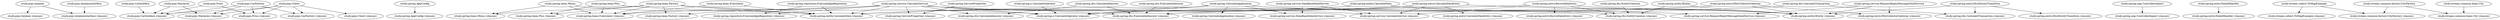 digraph "classes" {
    // Path: /Users/Kappappa/JavaTestTool/calculate/target/classes
   "study.pojo.Airplain"                              -> "study.pojo.Airplain (classes)";
   "study.pojo.Airplain"                              -> "study.pojo.Airplaininterface (classes)";
   "study.pojo.Airplaininterface"                     -> "study.pojo.Airplaininterface (classes)";
   "study.pojo.CarFactory"                            -> "study.pojo.CarFactory (classes)";
   "study.pojo.CarFactory"                            -> "study.pojo.CarInteface (classes)";
   "study.pojo.CarFactory"                            -> "study.pojo.Maclaren (classes)";
   "study.pojo.CarFactory"                            -> "study.pojo.Prius (classes)";
   "study.pojo.CarInteface"                           -> "study.pojo.CarInteface (classes)";
   "study.pojo.Client"                                -> "study.pojo.CarFactory (classes)";
   "study.pojo.Client"                                -> "study.pojo.CarInteface (classes)";
   "study.pojo.Client"                                -> "study.pojo.Client (classes)";
   "study.pojo.Client"                                -> "study.pojo.Maclaren (classes)";
   "study.pojo.Client"                                -> "study.pojo.Prius (classes)";
   "study.pojo.Maclaren"                              -> "study.pojo.CarInteface (classes)";
   "study.pojo.Maclaren"                              -> "study.pojo.Maclaren (classes)";
   "study.pojo.Prius"                                 -> "study.pojo.CarInteface (classes)";
   "study.pojo.Prius"                                 -> "study.pojo.Prius (classes)";
   "study.spring.AppConfig"                           -> "study.spring.AppConfig (classes)";
   "study.spring.CalculateApplication"                -> "study.spring.CalculateApplication (classes)";
   "study.spring.CalculateApplication"                -> "study.spring.e.CalculateOperator (classes)";
   "study.spring.CalculateApplication"                -> "study.spring.entity.CalculateData (classes)";
   "study.spring.CalculateApplication"                -> "study.spring.entity.IEntity (classes)";
   "study.spring.CalculateApplication"                -> "study.spring.service.DataBaseDataService (classes)";
   "study.spring.CalculateApplication"                -> "study.spring.service.RequestReplyMessageSendService (classes)";
   "study.spring.ServiceProperties"                   -> "study.spring.ServiceProperties (classes)";
   "study.spring.aop.ControllerAspect"                -> "study.spring.aop.ControllerAspect (classes)";
   "study.spring.bean.Factory"                        -> "study.spring.bean.Factory (classes)";
   "study.spring.bean.Factory"                        -> "study.spring.bean.ICalculator (classes)";
   "study.spring.bean.Factory"                        -> "study.spring.bean.Minus (classes)";
   "study.spring.bean.Factory"                        -> "study.spring.bean.Plus (classes)";
   "study.spring.bean.Factory"                        -> "study.spring.e.CalculateOperator (classes)";
   "study.spring.bean.Factory"                        -> "study.spring.entity.CalculateData (classes)";
   "study.spring.bean.ICalculator"                    -> "study.spring.bean.ICalculator (classes)";
   "study.spring.bean.ICalculator"                    -> "study.spring.entity.CalculateData (classes)";
   "study.spring.bean.Minus"                          -> "study.spring.bean.ICalculator (classes)";
   "study.spring.bean.Minus"                          -> "study.spring.bean.Minus (classes)";
   "study.spring.bean.Minus"                          -> "study.spring.entity.CalculateData (classes)";
   "study.spring.bean.Plus"                           -> "study.spring.bean.ICalculator (classes)";
   "study.spring.bean.Plus"                           -> "study.spring.bean.Plus (classes)";
   "study.spring.bean.Plus"                           -> "study.spring.entity.CalculateData (classes)";
   "study.spring.dto.CalculateTransaction"            -> "study.spring.dto.CalculateTransaction (classes)";
   "study.spring.dto.CalculateTransaction"            -> "study.spring.e.CalculateOperator (classes)";
   "study.spring.dto.CalculatedAnswer"                -> "study.spring.dto.CalculatedAnswer (classes)";
   "study.spring.dto.CalculatedAnswer"                -> "study.spring.dto.ICalculatedAnswer (classes)";
   "study.spring.dto.EntityCommon"                    -> "study.spring.dto.EntityCommon (classes)";
   "study.spring.dto.ICalculatedAnswer"               -> "study.spring.dto.ICalculatedAnswer (classes)";
   "study.spring.e.CalculateOperator"                 -> "study.spring.e.CalculateOperator (classes)";
   "study.spring.entity.CalculateData"                -> "study.spring.dto.EntityCommon (classes)";
   "study.spring.entity.CalculateData"                -> "study.spring.e.CalculateOperator (classes)";
   "study.spring.entity.CalculateData"                -> "study.spring.entity.CalculateData (classes)";
   "study.spring.entity.CalculateData"                -> "study.spring.entity.IEntity (classes)";
   "study.spring.entity.IEntity"                      -> "study.spring.dto.EntityCommon (classes)";
   "study.spring.entity.IEntity"                      -> "study.spring.entity.IEntity (classes)";
   "study.spring.entry.CalculateDataEntry"            -> "study.spring.dto.ICalculatedAnswer (classes)";
   "study.spring.entry.CalculateDataEntry"            -> "study.spring.entity.CalculateData (classes)";
   "study.spring.entry.CalculateDataEntry"            -> "study.spring.entity.IEntity (classes)";
   "study.spring.entry.CalculateDataEntry"            -> "study.spring.entry.CalculateDataEntry (classes)";
   "study.spring.entry.CalculateDataEntry"            -> "study.spring.service.CalculateService (classes)";
   "study.spring.entry.Dto2EntityTransform"           -> "study.spring.dto.CalculateTransaction (classes)";
   "study.spring.entry.Dto2EntityTransform"           -> "study.spring.entity.IEntity (classes)";
   "study.spring.entry.Dto2EntityTransform"           -> "study.spring.entry.Dto2EntityTransform (classes)";
   "study.spring.entry.FailedHandler"                 -> "study.spring.entry.FailedHandler (classes)";
   "study.spring.entry.IDtoCollectorGateway"          -> "study.spring.dto.ICalculatedAnswer (classes)";
   "study.spring.entry.IDtoCollectorGateway"          -> "study.spring.entity.IEntity (classes)";
   "study.spring.entry.IDtoCollectorGateway"          -> "study.spring.entry.IDtoCollectorGateway (classes)";
   "study.spring.entry.ReciveDataEntry"               -> "study.spring.dto.EntityCommon (classes)";
   "study.spring.entry.ReciveDataEntry"               -> "study.spring.entity.CalculateData (classes)";
   "study.spring.entry.ReciveDataEntry"               -> "study.spring.entity.IEntity (classes)";
   "study.spring.entry.ReciveDataEntry"               -> "study.spring.entry.ReciveDataEntry (classes)";
   "study.spring.entry.ReciveDataEntry"               -> "study.spring.service.CalculateService (classes)";
   "study.spring.repository.ICalculateJpaRepository"  -> "study.spring.entity.CalculateData (classes)";
   "study.spring.repository.ICalculateJpaRepository"  -> "study.spring.repository.ICalculateJpaRepository (classes)";
   "study.spring.service.CalculateService"            -> "study.spring.ServiceProperties (classes)";
   "study.spring.service.CalculateService"            -> "study.spring.bean.Factory (classes)";
   "study.spring.service.CalculateService"            -> "study.spring.bean.ICalculator (classes)";
   "study.spring.service.CalculateService"            -> "study.spring.dto.CalculatedAnswer (classes)";
   "study.spring.service.CalculateService"            -> "study.spring.dto.ICalculatedAnswer (classes)";
   "study.spring.service.CalculateService"            -> "study.spring.e.CalculateOperator (classes)";
   "study.spring.service.CalculateService"            -> "study.spring.entity.CalculateData (classes)";
   "study.spring.service.CalculateService"            -> "study.spring.repository.ICalculateJpaRepository (classes)";
   "study.spring.service.CalculateService"            -> "study.spring.service.CalculateService (classes)";
   "study.spring.service.DataBaseDataService"         -> "study.spring.service.CalculateService (classes)";
   "study.spring.service.DataBaseDataService"         -> "study.spring.service.DataBaseDataService (classes)";
   "study.spring.service.RequestReplyMessageSendService" -> "study.spring.entity.IEntity (classes)";
   "study.spring.service.RequestReplyMessageSendService" -> "study.spring.entry.IDtoCollectorGateway (classes)";
   "study.spring.service.RequestReplyMessageSendService" -> "study.spring.service.RequestReplyMessageSendService (classes)";
   "study.stream.collect.ToMapExample"                -> "study.stream.collect.ToMapExample (classes)";
   "study.stream.collect.ToMapExample"                -> "study.stream.common.factory.CityFactory (classes)";
   "study.stream.common.bean.City"                    -> "study.stream.common.bean.City (classes)";
   "study.stream.common.factory.CityFactory"          -> "study.stream.common.bean.City (classes)";
   "study.stream.common.factory.CityFactory"          -> "study.stream.common.factory.CityFactory (classes)";
}
